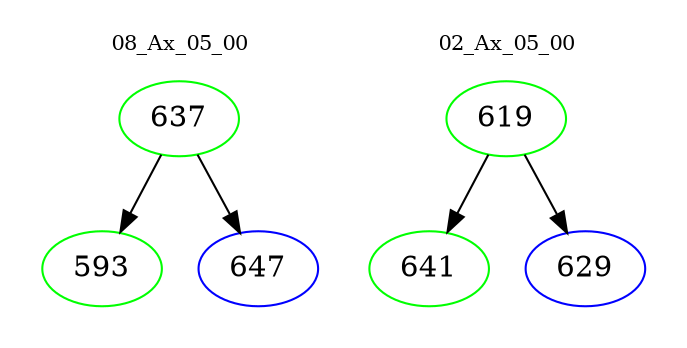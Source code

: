digraph{
subgraph cluster_0 {
color = white
label = "08_Ax_05_00";
fontsize=10;
T0_637 [label="637", color="green"]
T0_637 -> T0_593 [color="black"]
T0_593 [label="593", color="green"]
T0_637 -> T0_647 [color="black"]
T0_647 [label="647", color="blue"]
}
subgraph cluster_1 {
color = white
label = "02_Ax_05_00";
fontsize=10;
T1_619 [label="619", color="green"]
T1_619 -> T1_641 [color="black"]
T1_641 [label="641", color="green"]
T1_619 -> T1_629 [color="black"]
T1_629 [label="629", color="blue"]
}
}
